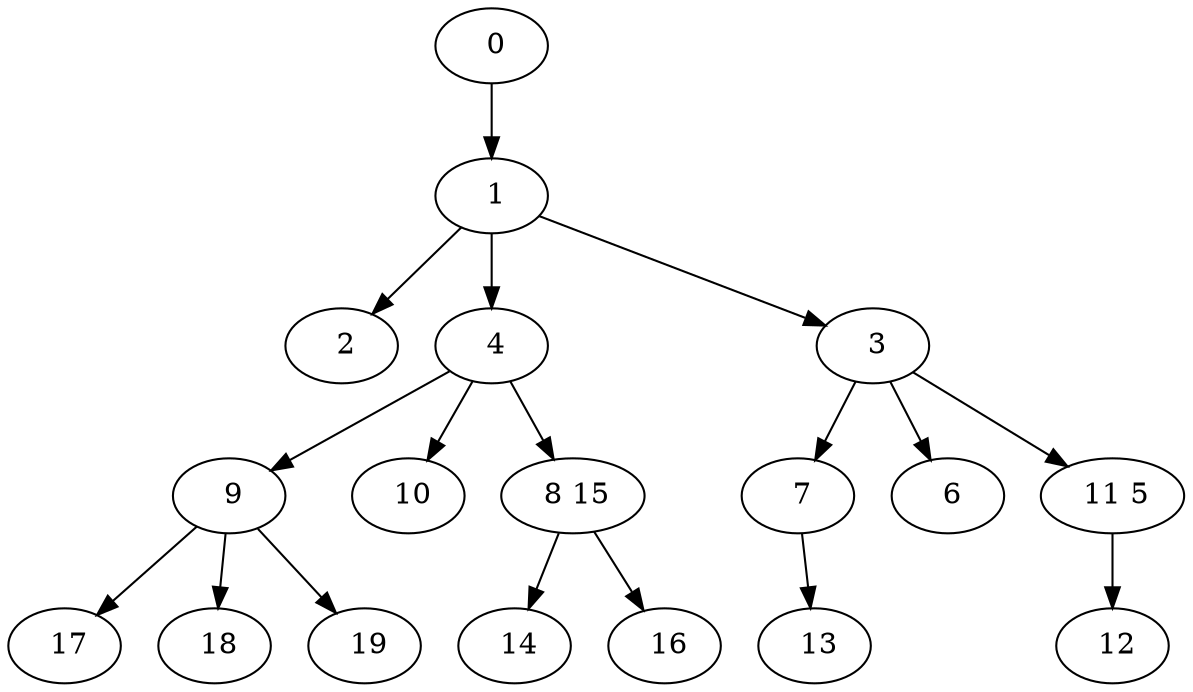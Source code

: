 digraph mytree {
" 0" -> " 1";
" 1" -> " 2";
" 1" -> " 4";
" 1" -> " 3";
" 7" -> " 13";
" 2";
" 4" -> " 9";
" 4" -> " 10";
" 4" -> " 8 15";
" 3" -> " 7";
" 3" -> " 6";
" 3" -> " 11 5";
" 6";
" 11 5" -> " 12";
" 9" -> " 17";
" 9" -> " 18";
" 9" -> " 19";
" 10";
" 8 15" -> " 14";
" 8 15" -> " 16";
" 13";
" 17";
" 18";
" 19";
" 14";
" 16";
" 12";
}
